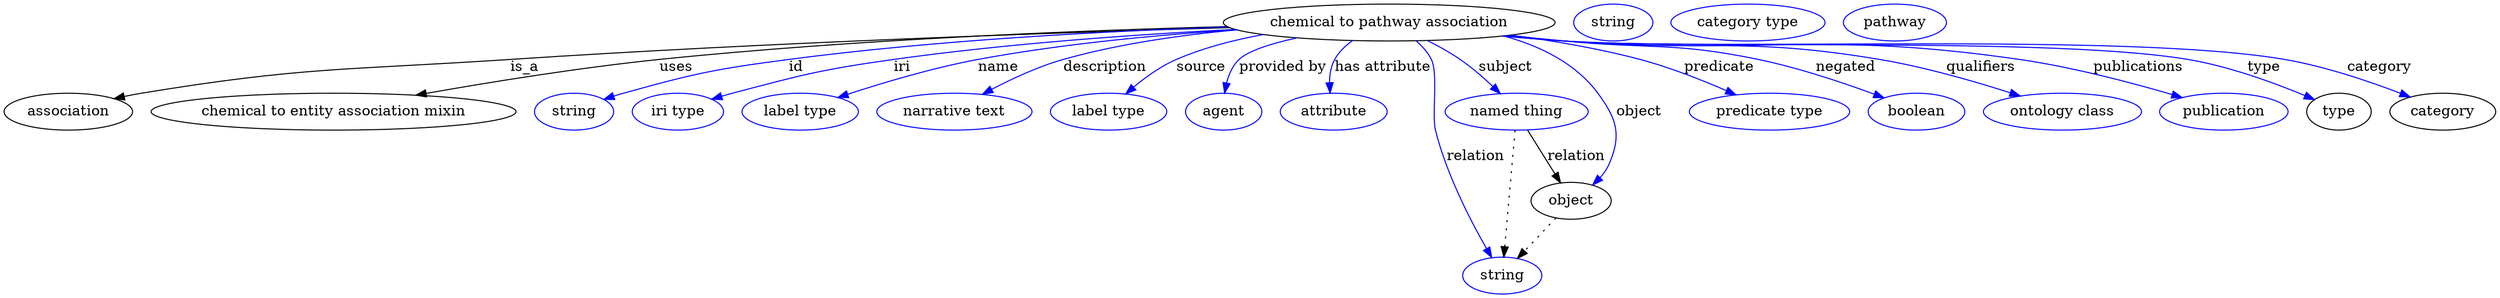 digraph {
	graph [bb="0,0,2422.7,283"];
	node [label="\N"];
	"chemical to pathway association"	[height=0.5,
		label="chemical to pathway association",
		pos="1347.4,265",
		width=4.4774];
	association	[height=0.5,
		pos="62.394,178",
		width=1.7332];
	"chemical to pathway association" -> association	[label=is_a,
		lp="506.39,221.5",
		pos="e,107.14,190.59 1192.4,260.03 1021,255.09 736.8,245.26 492.39,229 332.96,218.4 292.09,221.76 134.39,196 128.71,195.07 122.81,193.95 \
116.94,192.72"];
	"chemical to entity association mixin"	[height=0.5,
		pos="320.39,178",
		width=4.9287];
	"chemical to pathway association" -> "chemical to entity association mixin"	[label=uses,
		lp="653.89,221.5",
		pos="e,400.54,194.08 1189.8,261.07 1045.7,257.24 826.75,248.54 637.39,229 560.46,221.06 473.74,207.03 410.48,195.85"];
	id	[color=blue,
		height=0.5,
		label=string,
		pos="554.39,178",
		width=1.0652];
	"chemical to pathway association" -> id	[color=blue,
		label=id,
		lp="770.39,221.5",
		pos="e,583.38,189.99 1190.7,260.65 1072.7,256.67 907.4,247.97 763.39,229 690.98,219.46 672.77,215.57 602.39,196 599.29,195.14 596.09,\
194.17 592.89,193.15",
		style=solid];
	iri	[color=blue,
		height=0.5,
		label="iri type",
		pos="655.39,178",
		width=1.2277];
	"chemical to pathway association" -> iri	[color=blue,
		label=iri,
		lp="873.39,221.5",
		pos="e,688.32,190.14 1197.6,258.32 1102.1,253.43 976.1,244.58 865.39,229 794.79,219.06 777.32,214.25 708.39,196 705.02,195.11 701.55,\
194.13 698.07,193.11",
		style=solid];
	name	[color=blue,
		height=0.5,
		label="label type",
		pos="774.39,178",
		width=1.5707];
	"chemical to pathway association" -> name	[color=blue,
		label=name,
		lp="967.39,221.5",
		pos="e,811.02,191.84 1199.2,257.9 1123.4,253.05 1030,244.39 947.39,229 903.76,220.86 855.31,206.37 820.81,195.08",
		style=solid];
	description	[color=blue,
		height=0.5,
		label="narrative text",
		pos="924.39,178",
		width=2.0943];
	"chemical to pathway association" -> description	[color=blue,
		label=description,
		lp="1070.9,221.5",
		pos="e,951.75,195 1199.5,257.84 1145.5,252.95 1084.5,244.28 1030.4,229 1006.2,222.17 980.71,210.3 960.78,199.84",
		style=solid];
	source	[color=blue,
		height=0.5,
		label="label type",
		pos="1074.4,178",
		width=1.5707];
	"chemical to pathway association" -> source	[color=blue,
		label=source,
		lp="1164.4,221.5",
		pos="e,1091.1,195.34 1225,253.27 1196.5,248.08 1166.7,240.39 1140.4,229 1125.3,222.47 1110.5,211.77 1098.7,201.94",
		style=solid];
	"provided by"	[color=blue,
		height=0.5,
		label=agent,
		pos="1186.4,178",
		width=1.0291];
	"chemical to pathway association" -> "provided by"	[color=blue,
		label="provided by",
		lp="1243.9,221.5",
		pos="e,1187.3,196.08 1257.5,249.97 1232.8,244.52 1210.4,237.51 1201.4,229 1195,222.98 1191.3,214.38 1189.2,206",
		style=solid];
	"has attribute"	[color=blue,
		height=0.5,
		label=attribute,
		pos="1293.4,178",
		width=1.4443];
	"chemical to pathway association" -> "has attribute"	[color=blue,
		label="has attribute",
		lp="1341.4,221.5",
		pos="e,1289.9,196.23 1311.6,247.31 1304.8,242.41 1298.4,236.34 1294.4,229 1290.6,222.2 1289.4,214.06 1289.4,206.33",
		style=solid];
	subject	[color=blue,
		height=0.5,
		label="named thing",
		pos="1471.4,178",
		width=1.9318];
	"chemical to pathway association" -> subject	[color=blue,
		label=subject,
		lp="1460.4,221.5",
		pos="e,1455.5,195.56 1384.6,247.41 1395.2,242.08 1406.6,235.79 1416.4,229 1427.5,221.33 1438.7,211.57 1448.1,202.72",
		style=solid];
	predicate	[color=blue,
		height=0.5,
		label="predicate type",
		pos="1717.4,178",
		width=2.1665];
	"chemical to pathway association" -> predicate	[color=blue,
		label=predicate,
		lp="1668.4,221.5",
		pos="e,1684.7,194.45 1465.5,252.75 1505.8,247.4 1551,239.76 1591.4,229 1620.2,221.33 1651.4,209.01 1675.5,198.52",
		style=solid];
	relation	[color=blue,
		height=0.5,
		label=string,
		pos="1457.4,18",
		width=1.0652];
	"chemical to pathway association" -> relation	[color=blue,
		label=relation,
		lp="1431.4,134.5",
		pos="e,1447.2,35.595 1373.7,247 1379.5,241.93 1385,235.87 1388.4,229 1395.2,215.24 1388.7,174.91 1392.4,160 1402.9,117.4 1426.3,71.956 \
1442,44.516",
		style=solid];
	negated	[color=blue,
		height=0.5,
		label=boolean,
		pos="1860.4,178",
		width=1.2999];
	"chemical to pathway association" -> negated	[color=blue,
		label=negated,
		lp="1791.4,221.5",
		pos="e,1829.1,191.4 1463.3,252.42 1481.7,250.6 1500.6,248.74 1518.4,247 1601.9,238.85 1624.2,246.06 1706.4,229 1745.6,220.85 1788.9,206.27 \
1819.6,194.95",
		style=solid];
	qualifiers	[color=blue,
		height=0.5,
		label="ontology class",
		pos="2001.4,178",
		width=2.1304];
	"chemical to pathway association" -> qualifiers	[color=blue,
		label=qualifiers,
		lp="1922.9,221.5",
		pos="e,1960.5,193.29 1460.5,252.11 1479.8,250.26 1499.7,248.48 1518.4,247 1654.2,236.26 1690.1,251.65 1824.4,229 1867.9,221.67 1915.9,\
207.71 1951,196.4",
		style=solid];
	publications	[color=blue,
		height=0.5,
		label=publication,
		pos="2158.4,178",
		width=1.7332];
	"chemical to pathway association" -> publications	[color=blue,
		label=publications,
		lp="2076.4,221.5",
		pos="e,2117.9,191.84 1459.1,251.95 1478.8,250.09 1499.2,248.34 1518.4,247 1714.5,233.27 1765.8,257.22 1960.4,229 2011.5,221.59 2068.5,\
206.42 2108.2,194.73",
		style=solid];
	type	[height=0.5,
		pos="2270.4,178",
		width=0.86659];
	"chemical to pathway association" -> type	[color=blue,
		label=type,
		lp="2198.4,221.5",
		pos="e,2246.7,189.79 1458.1,251.86 1478.2,249.98 1498.9,248.26 1518.4,247 1652.8,238.33 1991.5,251.41 2124.4,229 2164.5,222.23 2208.4,\
205.9 2237.5,193.74",
		style=solid];
	category	[height=0.5,
		pos="2371.4,178",
		width=1.4263];
	"chemical to pathway association" -> category	[color=blue,
		label=category,
		lp="2309.9,221.5",
		pos="e,2339.8,192.3 1457.7,251.84 1477.9,249.95 1498.7,248.23 1518.4,247 1673.7,237.3 2065.1,255.45 2218.4,229 2257.4,222.27 2300.1,207.68 \
2330.4,195.98",
		style=solid];
	object	[height=0.5,
		pos="1524.4,91",
		width=1.0832];
	"chemical to pathway association" -> object	[color=blue,
		label=object,
		lp="1590.4,178",
		pos="e,1545.4,106.44 1458.7,251.94 1493.6,242.35 1528.7,225.49 1550.4,196 1568.8,170.99 1573.7,155.52 1561.4,127 1559.3,122.15 1556.2,\
117.66 1552.6,113.62",
		style=solid];
	subject -> relation	[pos="e,1458.9,36.188 1469.9,159.79 1467.5,132.48 1462.7,78.994 1459.8,46.38",
		style=dotted];
	subject -> object	[label=relation,
		lp="1529.4,134.5",
		pos="e,1514,108.6 1482.1,159.8 1489.8,147.54 1500.2,130.87 1508.7,117.13"];
	association_type	[color=blue,
		height=0.5,
		label=string,
		pos="1565.4,265",
		width=1.0652];
	association_category	[color=blue,
		height=0.5,
		label="category type",
		pos="1696.4,265",
		width=2.0762];
	object -> relation	[pos="e,1472.2,34.713 1509.5,74.243 1500.6,64.775 1489.1,52.56 1479.1,42.024",
		style=dotted];
	"chemical to pathway association_object"	[color=blue,
		height=0.5,
		label=pathway,
		pos="1839.4,265",
		width=1.3902];
}
